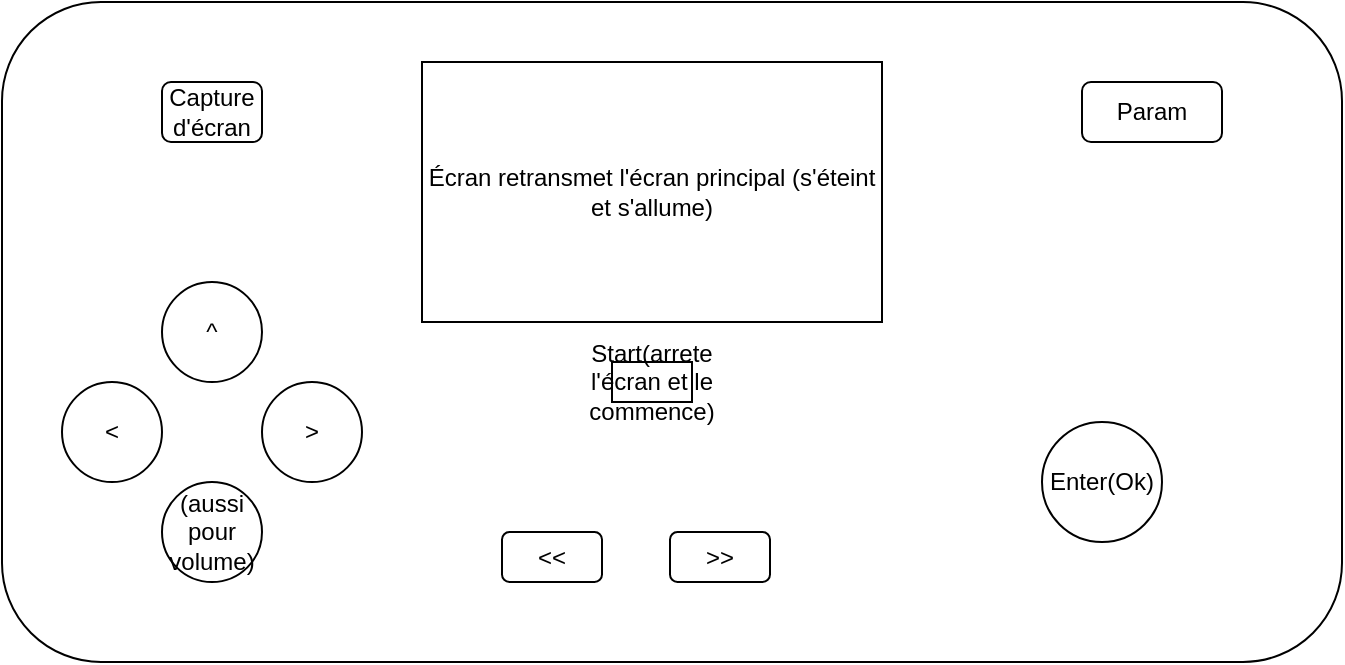 <mxfile version="23.1.4" type="onedrive">
  <diagram name="Page-1" id="w00OtljMII1SWUhe3SN1">
    <mxGraphModel grid="1" page="1" gridSize="10" guides="1" tooltips="1" connect="1" arrows="1" fold="1" pageScale="1" pageWidth="827" pageHeight="1169" math="0" shadow="0">
      <root>
        <mxCell id="0" />
        <mxCell id="1" parent="0" />
        <mxCell id="ijxQJUB8ykVVMwKHifPE-1" value="" style="rounded=1;whiteSpace=wrap;html=1;" vertex="1" parent="1">
          <mxGeometry x="80" y="120" width="670" height="330" as="geometry" />
        </mxCell>
        <mxCell id="ijxQJUB8ykVVMwKHifPE-2" value="Enter(Ok)" style="ellipse;whiteSpace=wrap;html=1;aspect=fixed;" vertex="1" parent="1">
          <mxGeometry x="600" y="330" width="60" height="60" as="geometry" />
        </mxCell>
        <mxCell id="ijxQJUB8ykVVMwKHifPE-3" value="(aussi pour volume)" style="ellipse;whiteSpace=wrap;html=1;aspect=fixed;" vertex="1" parent="1">
          <mxGeometry x="160" y="360" width="50" height="50" as="geometry" />
        </mxCell>
        <mxCell id="ijxQJUB8ykVVMwKHifPE-4" value="&amp;gt;" style="ellipse;whiteSpace=wrap;html=1;aspect=fixed;" vertex="1" parent="1">
          <mxGeometry x="210" y="310" width="50" height="50" as="geometry" />
        </mxCell>
        <mxCell id="ijxQJUB8ykVVMwKHifPE-5" value="&amp;lt;" style="ellipse;whiteSpace=wrap;html=1;aspect=fixed;" vertex="1" parent="1">
          <mxGeometry x="110" y="310" width="50" height="50" as="geometry" />
        </mxCell>
        <mxCell id="ijxQJUB8ykVVMwKHifPE-6" value="^" style="ellipse;whiteSpace=wrap;html=1;aspect=fixed;" vertex="1" parent="1">
          <mxGeometry x="160" y="260" width="50" height="50" as="geometry" />
        </mxCell>
        <mxCell id="ijxQJUB8ykVVMwKHifPE-8" value="Param" style="rounded=1;whiteSpace=wrap;html=1;" vertex="1" parent="1">
          <mxGeometry x="620" y="160" width="70" height="30" as="geometry" />
        </mxCell>
        <mxCell id="ijxQJUB8ykVVMwKHifPE-11" value="Capture d&#39;écran" style="rounded=1;whiteSpace=wrap;html=1;" vertex="1" parent="1">
          <mxGeometry x="160" y="160" width="50" height="30" as="geometry" />
        </mxCell>
        <mxCell id="ijxQJUB8ykVVMwKHifPE-14" value="&amp;lt;&amp;lt;" style="rounded=1;whiteSpace=wrap;html=1;" vertex="1" parent="1">
          <mxGeometry x="330" y="385" width="50" height="25" as="geometry" />
        </mxCell>
        <mxCell id="ijxQJUB8ykVVMwKHifPE-15" value="&amp;gt;&amp;gt;" style="rounded=1;whiteSpace=wrap;html=1;" vertex="1" parent="1">
          <mxGeometry x="414" y="385" width="50" height="25" as="geometry" />
        </mxCell>
        <mxCell id="ijxQJUB8ykVVMwKHifPE-17" value="Écran retransmet l&#39;écran principal (s&#39;éteint et s&#39;allume)" style="rounded=0;whiteSpace=wrap;html=1;" vertex="1" parent="1">
          <mxGeometry x="290" y="150" width="230" height="130" as="geometry" />
        </mxCell>
        <mxCell id="ijxQJUB8ykVVMwKHifPE-18" value="Start(arrete l&#39;écran et le commence)" style="rounded=0;whiteSpace=wrap;html=1;" vertex="1" parent="1">
          <mxGeometry x="385" y="300" width="40" height="20" as="geometry" />
        </mxCell>
      </root>
    </mxGraphModel>
  </diagram>
</mxfile>
